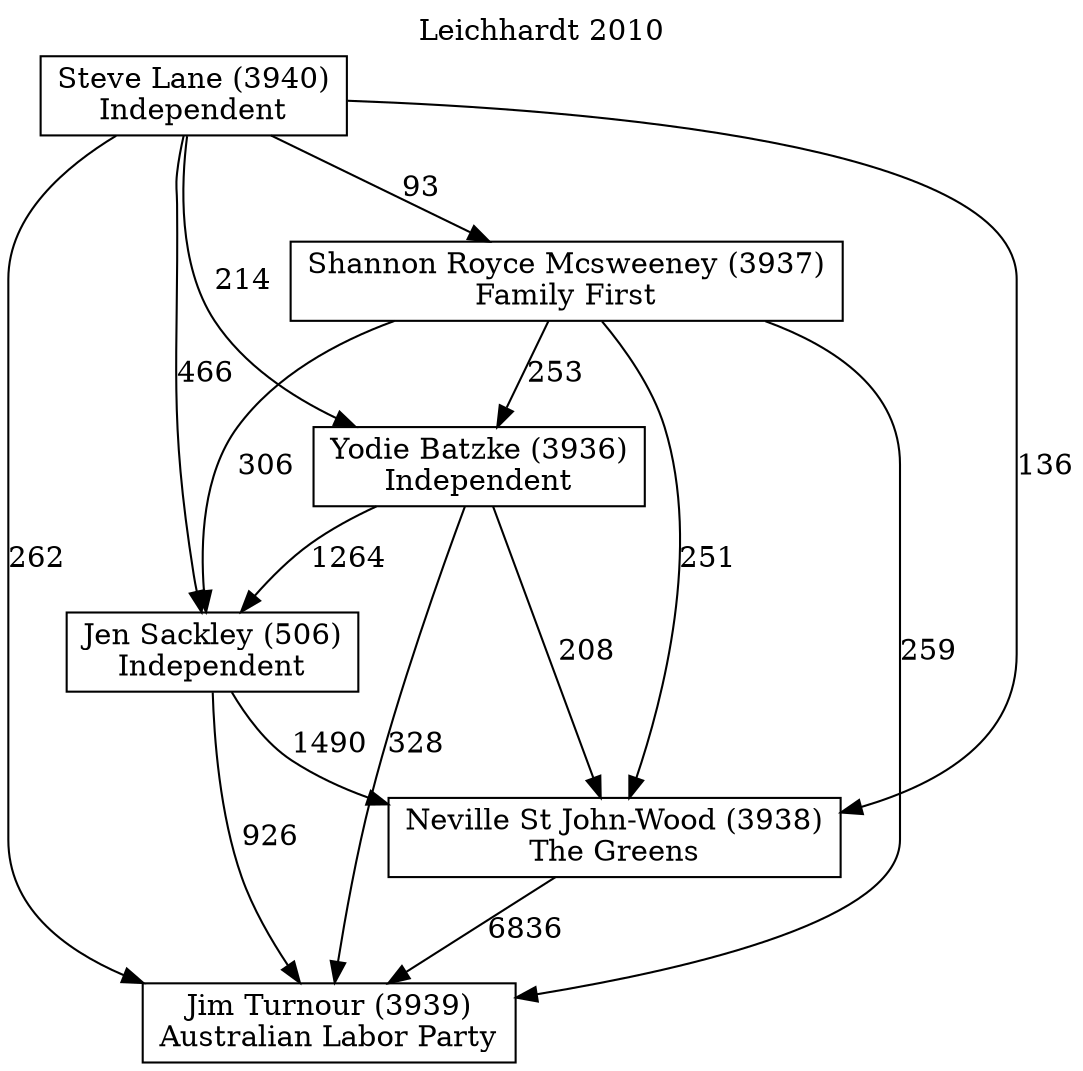 // House preference flow
digraph "Jim Turnour (3939)_Leichhardt_2010" {
	graph [label="Leichhardt 2010" labelloc=t mclimit=10]
	node [shape=box]
	"Jim Turnour (3939)" [label="Jim Turnour (3939)
Australian Labor Party"]
	"Neville St John-Wood (3938)" [label="Neville St John-Wood (3938)
The Greens"]
	"Jen Sackley (506)" [label="Jen Sackley (506)
Independent"]
	"Yodie Batzke (3936)" [label="Yodie Batzke (3936)
Independent"]
	"Shannon Royce Mcsweeney (3937)" [label="Shannon Royce Mcsweeney (3937)
Family First"]
	"Steve Lane (3940)" [label="Steve Lane (3940)
Independent"]
	"Neville St John-Wood (3938)" -> "Jim Turnour (3939)" [label=6836]
	"Jen Sackley (506)" -> "Neville St John-Wood (3938)" [label=1490]
	"Yodie Batzke (3936)" -> "Jen Sackley (506)" [label=1264]
	"Shannon Royce Mcsweeney (3937)" -> "Yodie Batzke (3936)" [label=253]
	"Steve Lane (3940)" -> "Shannon Royce Mcsweeney (3937)" [label=93]
	"Jen Sackley (506)" -> "Jim Turnour (3939)" [label=926]
	"Yodie Batzke (3936)" -> "Jim Turnour (3939)" [label=328]
	"Shannon Royce Mcsweeney (3937)" -> "Jim Turnour (3939)" [label=259]
	"Steve Lane (3940)" -> "Jim Turnour (3939)" [label=262]
	"Steve Lane (3940)" -> "Yodie Batzke (3936)" [label=214]
	"Shannon Royce Mcsweeney (3937)" -> "Jen Sackley (506)" [label=306]
	"Steve Lane (3940)" -> "Jen Sackley (506)" [label=466]
	"Yodie Batzke (3936)" -> "Neville St John-Wood (3938)" [label=208]
	"Shannon Royce Mcsweeney (3937)" -> "Neville St John-Wood (3938)" [label=251]
	"Steve Lane (3940)" -> "Neville St John-Wood (3938)" [label=136]
}

